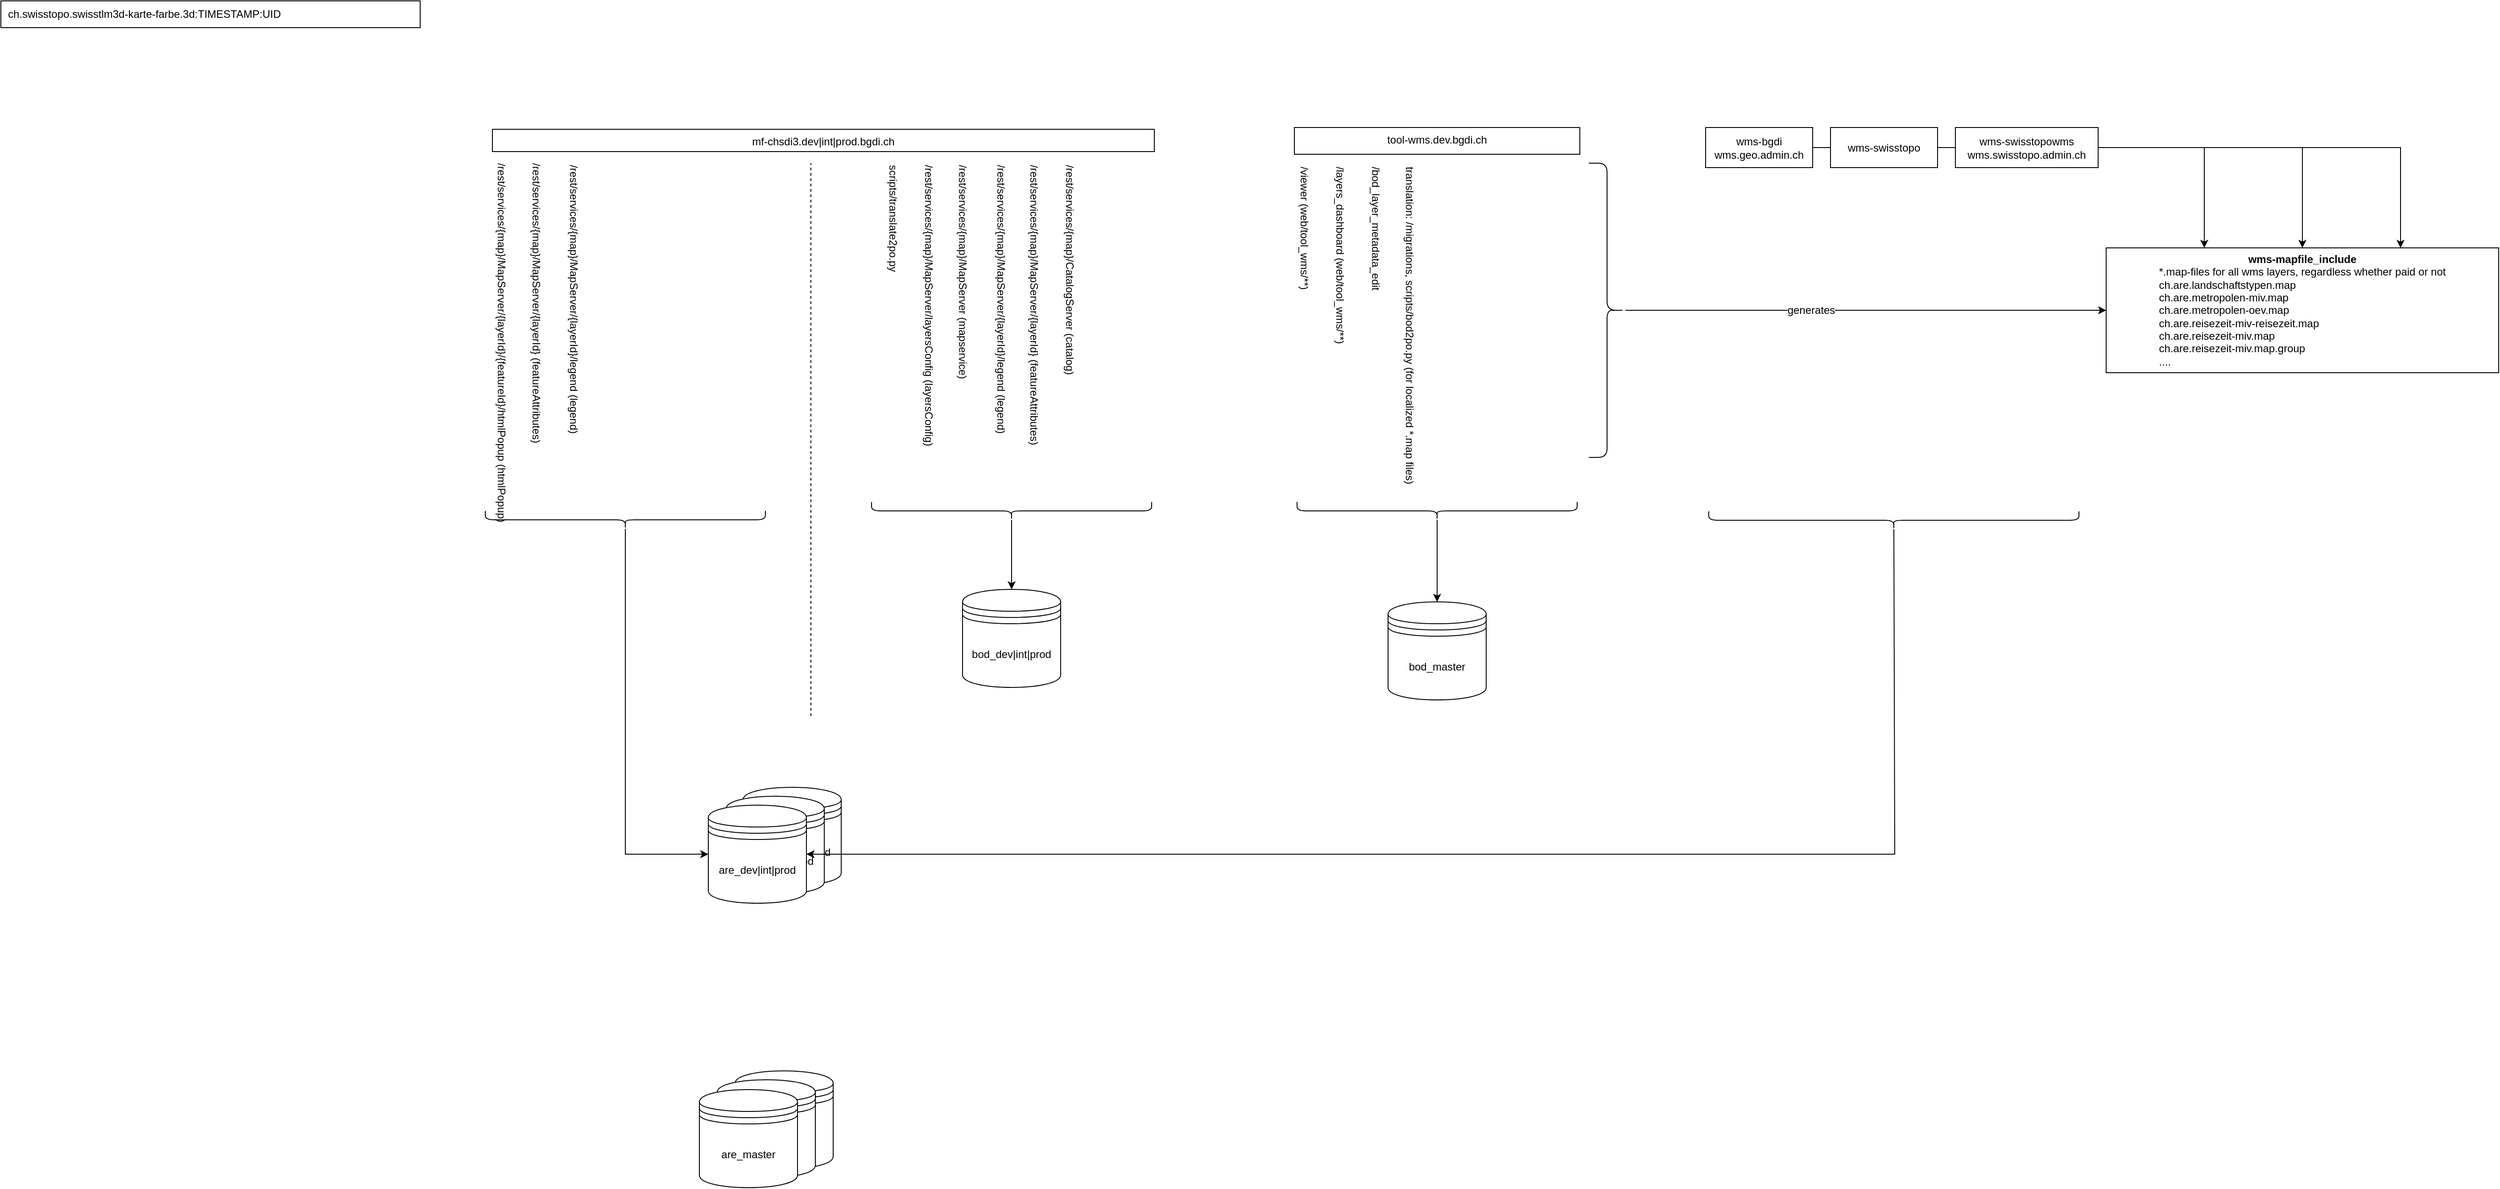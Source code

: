 <mxGraphModel dx="961" dy="885" grid="1" gridSize="10" guides="1" tooltips="1" connect="1" arrows="1" fold="1" page="1" pageScale="1" pageWidth="4681" pageHeight="3300" background="#ffffff"><root><mxCell id="0"/><mxCell id="1" parent="0"/><mxCell id="27" style="edgeStyle=orthogonalEdgeStyle;rounded=0;html=1;entryX=0.25;entryY=0;jettySize=auto;orthogonalLoop=1;" parent="1" source="25" target="21" edge="1"><mxGeometry relative="1" as="geometry"/></mxCell><mxCell id="3" value="bod_master" style="shape=datastore;whiteSpace=wrap;html=1;" parent="1" vertex="1"><mxGeometry x="1785" y="964" width="110" height="110" as="geometry"/></mxCell><mxCell id="4" value="mf-chsdi3.dev|int|prod.bgdi.ch" style="rounded=0;whiteSpace=wrap;html=1;verticalAlign=top;" parent="1" vertex="1"><mxGeometry x="781" y="434" width="742" height="25" as="geometry"/></mxCell><mxCell id="5" value="&lt;div align=&quot;left&quot;&gt;scripts/translate2po.py&lt;/div&gt;" style="text;html=1;strokeColor=none;fillColor=none;align=left;verticalAlign=middle;whiteSpace=wrap;rounded=0;direction=east;flipV=1;flipH=1;rotation=90;" parent="1" vertex="1"><mxGeometry x="1048" y="644" width="364" height="20" as="geometry"/></mxCell><mxCell id="7" value="&lt;div&gt;&lt;span&gt;/rest/services/&lt;span&gt;{map}&lt;/span&gt;/MapServer/layersConfig&lt;span&gt; (&lt;/span&gt;&lt;/span&gt;&lt;span&gt;&lt;span&gt;&lt;span&gt;&lt;span&gt;&lt;/span&gt;layersConfig)&lt;/span&gt;&lt;/span&gt;&lt;/span&gt;&lt;/div&gt;" style="text;html=1;strokeColor=none;fillColor=none;align=left;verticalAlign=middle;whiteSpace=wrap;rounded=0;direction=west;rotation=90;" parent="1" vertex="1"><mxGeometry x="1088" y="644" width="364" height="20" as="geometry"/></mxCell><mxCell id="9" value="&lt;span&gt;/rest/services/&lt;span&gt;{map}&lt;/span&gt;/MapServer&lt;span&gt; (&lt;/span&gt;&lt;/span&gt;&lt;span&gt;&lt;span&gt;&lt;span&gt;&lt;span&gt;&lt;/span&gt;mapservice&lt;span&gt;)&lt;/span&gt;&lt;/span&gt;&lt;span&gt;&lt;span&gt;&lt;/span&gt;&lt;/span&gt;&lt;/span&gt;&lt;/span&gt;" style="text;html=1;strokeColor=none;fillColor=none;align=left;verticalAlign=middle;whiteSpace=wrap;rounded=0;direction=west;rotation=90;" parent="1" vertex="1"><mxGeometry x="1126" y="644" width="364" height="20" as="geometry"/></mxCell><mxCell id="10" value="&lt;span&gt;/rest/services/&lt;span&gt;{map}&lt;/span&gt;/MapServer/&lt;span&gt;{layerId}&lt;/span&gt;/legend&lt;span&gt; (&lt;/span&gt;&lt;/span&gt;&lt;span&gt;&lt;span&gt;&lt;span&gt;&lt;span&gt;&lt;/span&gt;legend)&lt;span&gt;&lt;/span&gt;&lt;/span&gt;&lt;span&gt;&lt;span&gt;&lt;/span&gt;&lt;/span&gt;&lt;/span&gt;&lt;/span&gt;" style="text;html=1;strokeColor=none;fillColor=none;align=left;verticalAlign=middle;whiteSpace=wrap;rounded=0;direction=west;rotation=90;" parent="1" vertex="1"><mxGeometry x="1169" y="644" width="364" height="20" as="geometry"/></mxCell><mxCell id="11" value="&lt;span&gt;/rest/services/&lt;span&gt;{map}&lt;/span&gt;/MapServer/&lt;span&gt;{layerId}&lt;/span&gt;&lt;span&gt; (&lt;/span&gt;&lt;/span&gt;&lt;span&gt;&lt;span&gt;&lt;span&gt;&lt;span&gt;&lt;/span&gt;featureAttributes&lt;span&gt;)&lt;/span&gt;&lt;/span&gt;&lt;span&gt;&lt;span&gt;&lt;/span&gt;&lt;/span&gt;&lt;/span&gt;&lt;/span&gt;" style="text;html=1;strokeColor=none;fillColor=none;align=left;verticalAlign=middle;whiteSpace=wrap;rounded=0;direction=west;rotation=90;" parent="1" vertex="1"><mxGeometry x="1206" y="644" width="364" height="20" as="geometry"/></mxCell><mxCell id="12" value="&lt;span&gt;/rest/services/&lt;span&gt;{map}&lt;/span&gt;/CatalogServer&lt;span&gt; (&lt;/span&gt;&lt;/span&gt;&lt;span&gt;&lt;span&gt;&lt;span&gt;&lt;span&gt;&lt;/span&gt;catalog&lt;span&gt;)&lt;/span&gt;&lt;/span&gt;&lt;span&gt;&lt;span&gt;&lt;/span&gt;&lt;/span&gt;&lt;/span&gt;&lt;/span&gt;" style="text;html=1;strokeColor=none;fillColor=none;align=left;verticalAlign=middle;whiteSpace=wrap;rounded=0;direction=west;rotation=90;" parent="1" vertex="1"><mxGeometry x="1246" y="644" width="364" height="20" as="geometry"/></mxCell><mxCell id="13" value="/bod_layer_metadata_edit" style="text;html=1;strokeColor=none;fillColor=none;align=left;verticalAlign=middle;whiteSpace=wrap;rounded=0;direction=west;rotation=90;" parent="1" vertex="1"><mxGeometry x="1593" y="642" width="357" height="20" as="geometry"/></mxCell><mxCell id="14" value="&lt;span&gt;/rest/services/&lt;span&gt;{map}&lt;/span&gt;/MapServer/&lt;span&gt;{layerId}&lt;/span&gt;/&lt;span&gt;{featureId}&lt;/span&gt;/htmlPopup (htmlPopup)&lt;br&gt;&lt;/span&gt;" style="text;html=1;strokeColor=none;fillColor=none;align=left;verticalAlign=middle;whiteSpace=wrap;rounded=0;direction=west;rotation=90;" parent="1" vertex="1"><mxGeometry x="580" y="671" width="422" height="20" as="geometry"/></mxCell><mxCell id="15" value="ch.swisstopo.swisstlm3d-karte-farbe.3d:TIMESTAMP:UID" style="rounded=0;whiteSpace=wrap;html=1;align=left;spacingLeft=6;" parent="1" vertex="1"><mxGeometry x="230" y="290" width="470" height="30" as="geometry"/></mxCell><mxCell id="16" value="tool-wms.dev.bgdi.ch" style="rounded=0;whiteSpace=wrap;html=1;align=center;verticalAlign=top;" parent="1" vertex="1"><mxGeometry x="1680" y="432" width="320" height="30" as="geometry"/></mxCell><mxCell id="17" value="/viewer (web/tool_wms/**)" style="text;html=1;strokeColor=none;fillColor=none;align=left;verticalAlign=middle;whiteSpace=wrap;rounded=0;rotation=90;" parent="1" vertex="1"><mxGeometry x="1513" y="642" width="357" height="20" as="geometry"/></mxCell><mxCell id="20" value="/layers_dashboard (web/tool_wms/**)" style="text;html=1;strokeColor=none;fillColor=none;align=left;verticalAlign=middle;whiteSpace=wrap;rounded=0;rotation=90;" parent="1" vertex="1"><mxGeometry x="1553" y="642" width="357" height="20" as="geometry"/></mxCell><mxCell id="21" value="&lt;div&gt;&lt;b&gt;wms-mapfile_include&lt;br&gt;&lt;/b&gt;&lt;/div&gt;&lt;div align=&quot;left&quot;&gt;*.map-files for all wms layers, regardless whether paid or not&lt;br&gt;&lt;/div&gt;&lt;div align=&quot;left&quot;&gt;ch.are.landschaftstypen.map&lt;br&gt;ch.are.metropolen-miv.map&lt;br&gt;ch.are.metropolen-oev.map&lt;br&gt;ch.are.reisezeit-miv-reisezeit.map&lt;br&gt;ch.are.reisezeit-miv.map&lt;br&gt;ch.are.reisezeit-miv.map.group&lt;br&gt;....&lt;br&gt;&lt;/div&gt;" style="rounded=0;whiteSpace=wrap;html=1;align=center;" parent="1" vertex="1"><mxGeometry x="2590" y="567" width="440" height="140" as="geometry"/></mxCell><mxCell id="28" style="edgeStyle=orthogonalEdgeStyle;rounded=0;html=1;entryX=0.5;entryY=0;jettySize=auto;orthogonalLoop=1;" parent="1" source="23" target="21" edge="1"><mxGeometry relative="1" as="geometry"/></mxCell><mxCell id="23" value="wms-swisstopo" style="rounded=0;whiteSpace=wrap;html=1;align=center;" parent="1" vertex="1"><mxGeometry x="2281" y="432" width="120" height="45" as="geometry"/></mxCell><mxCell id="25" value="&lt;div&gt;wms-bgdi&lt;/div&gt;wms.geo.admin.ch" style="rounded=0;whiteSpace=wrap;html=1;align=center;" parent="1" vertex="1"><mxGeometry x="2141" y="432" width="120" height="45" as="geometry"/></mxCell><mxCell id="29" style="edgeStyle=orthogonalEdgeStyle;rounded=0;html=1;entryX=0.75;entryY=0;jettySize=auto;orthogonalLoop=1;" parent="1" source="26" target="21" edge="1"><mxGeometry relative="1" as="geometry"/></mxCell><mxCell id="26" value="&lt;div&gt;wms-swisstopowms&lt;/div&gt;&lt;div&gt;wms.swisstopo.admin.ch&lt;br&gt;&lt;/div&gt;" style="rounded=0;whiteSpace=wrap;html=1;align=center;" parent="1" vertex="1"><mxGeometry x="2421" y="432" width="160" height="45" as="geometry"/></mxCell><mxCell id="30" value="translation: /migrations, scripts/bod2po.py (for localized *.map files)" style="text;html=1;strokeColor=none;fillColor=none;align=left;verticalAlign=middle;whiteSpace=wrap;rounded=0;direction=west;rotation=90;" parent="1" vertex="1"><mxGeometry x="1619" y="654" width="380" height="20" as="geometry"/></mxCell><mxCell id="32" value="bod_dev|int|prod" style="shape=datastore;whiteSpace=wrap;html=1;" parent="1" vertex="1"><mxGeometry x="1308" y="950" width="110" height="110" as="geometry"/></mxCell><mxCell id="34" value="" style="endArrow=none;dashed=1;html=1;" parent="1" edge="1"><mxGeometry width="50" height="50" relative="1" as="geometry"><mxPoint x="1138" y="1092" as="sourcePoint"/><mxPoint x="1138" y="472" as="targetPoint"/></mxGeometry></mxCell><mxCell id="42" value="" style="group" parent="1" vertex="1" connectable="0"><mxGeometry x="1013" y="1490" width="150" height="131" as="geometry"/></mxCell><mxCell id="39" value="are_master" style="shape=datastore;whiteSpace=wrap;html=1;" parent="42" vertex="1"><mxGeometry x="40" width="110" height="110" as="geometry"/></mxCell><mxCell id="38" value="are_master" style="shape=datastore;whiteSpace=wrap;html=1;" parent="42" vertex="1"><mxGeometry x="20" y="10" width="110" height="110" as="geometry"/></mxCell><mxCell id="37" value="are_master" style="shape=datastore;whiteSpace=wrap;html=1;" parent="42" vertex="1"><mxGeometry y="21" width="110" height="110" as="geometry"/></mxCell><mxCell id="43" value="" style="group" parent="1" vertex="1" connectable="0"><mxGeometry x="1023" y="1172" width="149" height="130" as="geometry"/></mxCell><mxCell id="41" value="are_dev|int|prod" style="shape=datastore;whiteSpace=wrap;html=1;" parent="43" vertex="1"><mxGeometry x="39" width="110" height="110" as="geometry"/></mxCell><mxCell id="40" value="are_dev|int|prod" style="shape=datastore;whiteSpace=wrap;html=1;" parent="43" vertex="1"><mxGeometry x="20" y="10" width="110" height="110" as="geometry"/></mxCell><mxCell id="33" value="are_dev|int|prod" style="shape=datastore;whiteSpace=wrap;html=1;" parent="43" vertex="1"><mxGeometry y="20" width="110" height="110" as="geometry"/></mxCell><mxCell id="44" value="&lt;span&gt;/rest/services/&lt;span&gt;{map}&lt;/span&gt;/MapServer/&lt;span&gt;{layerId}&lt;/span&gt; (featureAttributes)&lt;br&gt;&lt;/span&gt;" style="text;html=1;strokeColor=none;fillColor=none;align=left;verticalAlign=middle;whiteSpace=wrap;rounded=0;direction=west;rotation=90;" parent="1" vertex="1"><mxGeometry x="619" y="671" width="422" height="20" as="geometry"/></mxCell><mxCell id="45" value="&lt;span&gt;/rest/services/&lt;span&gt;{map}&lt;/span&gt;/MapServer/&lt;span&gt;{layerId}&lt;/span&gt;/legend (legend)&lt;br&gt;&lt;/span&gt;" style="text;html=1;strokeColor=none;fillColor=none;align=left;verticalAlign=middle;whiteSpace=wrap;rounded=0;direction=west;rotation=90;" parent="1" vertex="1"><mxGeometry x="661" y="673" width="422" height="20" as="geometry"/></mxCell><mxCell id="49" style="edgeStyle=orthogonalEdgeStyle;rounded=0;html=1;entryX=0.5;entryY=0;jettySize=auto;orthogonalLoop=1;" parent="1" source="46" target="32" edge="1"><mxGeometry relative="1" as="geometry"/></mxCell><mxCell id="46" value="" style="shape=curlyBracket;whiteSpace=wrap;html=1;rounded=1;align=center;rotation=-90;" parent="1" vertex="1"><mxGeometry x="1353" y="705" width="20" height="314" as="geometry"/></mxCell><mxCell id="50" style="edgeStyle=orthogonalEdgeStyle;rounded=0;html=1;entryX=0.5;entryY=0;jettySize=auto;orthogonalLoop=1;" parent="1" source="47" target="3" edge="1"><mxGeometry relative="1" as="geometry"/></mxCell><mxCell id="47" value="" style="shape=curlyBracket;whiteSpace=wrap;html=1;rounded=1;align=center;rotation=-90;" parent="1" vertex="1"><mxGeometry x="1830" y="705" width="20" height="314" as="geometry"/></mxCell><mxCell id="53" style="edgeStyle=orthogonalEdgeStyle;rounded=0;html=1;entryX=1;entryY=0.5;jettySize=auto;orthogonalLoop=1;" parent="1" source="48" target="33" edge="1"><mxGeometry relative="1" as="geometry"><Array as="points"><mxPoint x="2353" y="1247"/></Array></mxGeometry></mxCell><mxCell id="48" value="" style="shape=curlyBracket;whiteSpace=wrap;html=1;rounded=1;align=center;rotation=-90;" parent="1" vertex="1"><mxGeometry x="2342" y="665" width="20" height="415" as="geometry"/></mxCell><mxCell id="52" style="edgeStyle=orthogonalEdgeStyle;rounded=0;html=1;entryX=0;entryY=0.5;jettySize=auto;orthogonalLoop=1;" parent="1" source="51" target="33" edge="1"><mxGeometry relative="1" as="geometry"><Array as="points"><mxPoint x="930" y="1247"/></Array></mxGeometry></mxCell><mxCell id="51" value="" style="shape=curlyBracket;whiteSpace=wrap;html=1;rounded=1;align=center;rotation=-90;" parent="1" vertex="1"><mxGeometry x="920" y="715" width="20" height="314" as="geometry"/></mxCell><mxCell id="55" style="edgeStyle=orthogonalEdgeStyle;rounded=0;html=1;entryX=0;entryY=0.5;jettySize=auto;orthogonalLoop=1;" parent="1" source="54" target="21" edge="1"><mxGeometry relative="1" as="geometry"/></mxCell><mxCell id="56" value="generates" style="text;html=1;resizable=0;points=[];align=center;verticalAlign=middle;labelBackgroundColor=#ffffff;" parent="55" vertex="1" connectable="0"><mxGeometry x="-0.002" y="-62" relative="1" as="geometry"><mxPoint x="-61" y="-62" as="offset"/></mxGeometry></mxCell><mxCell id="54" value="" style="shape=curlyBracket;whiteSpace=wrap;html=1;rounded=1;align=center;flipH=1;" parent="1" vertex="1"><mxGeometry x="2010" y="472" width="41" height="330" as="geometry"/></mxCell></root></mxGraphModel>